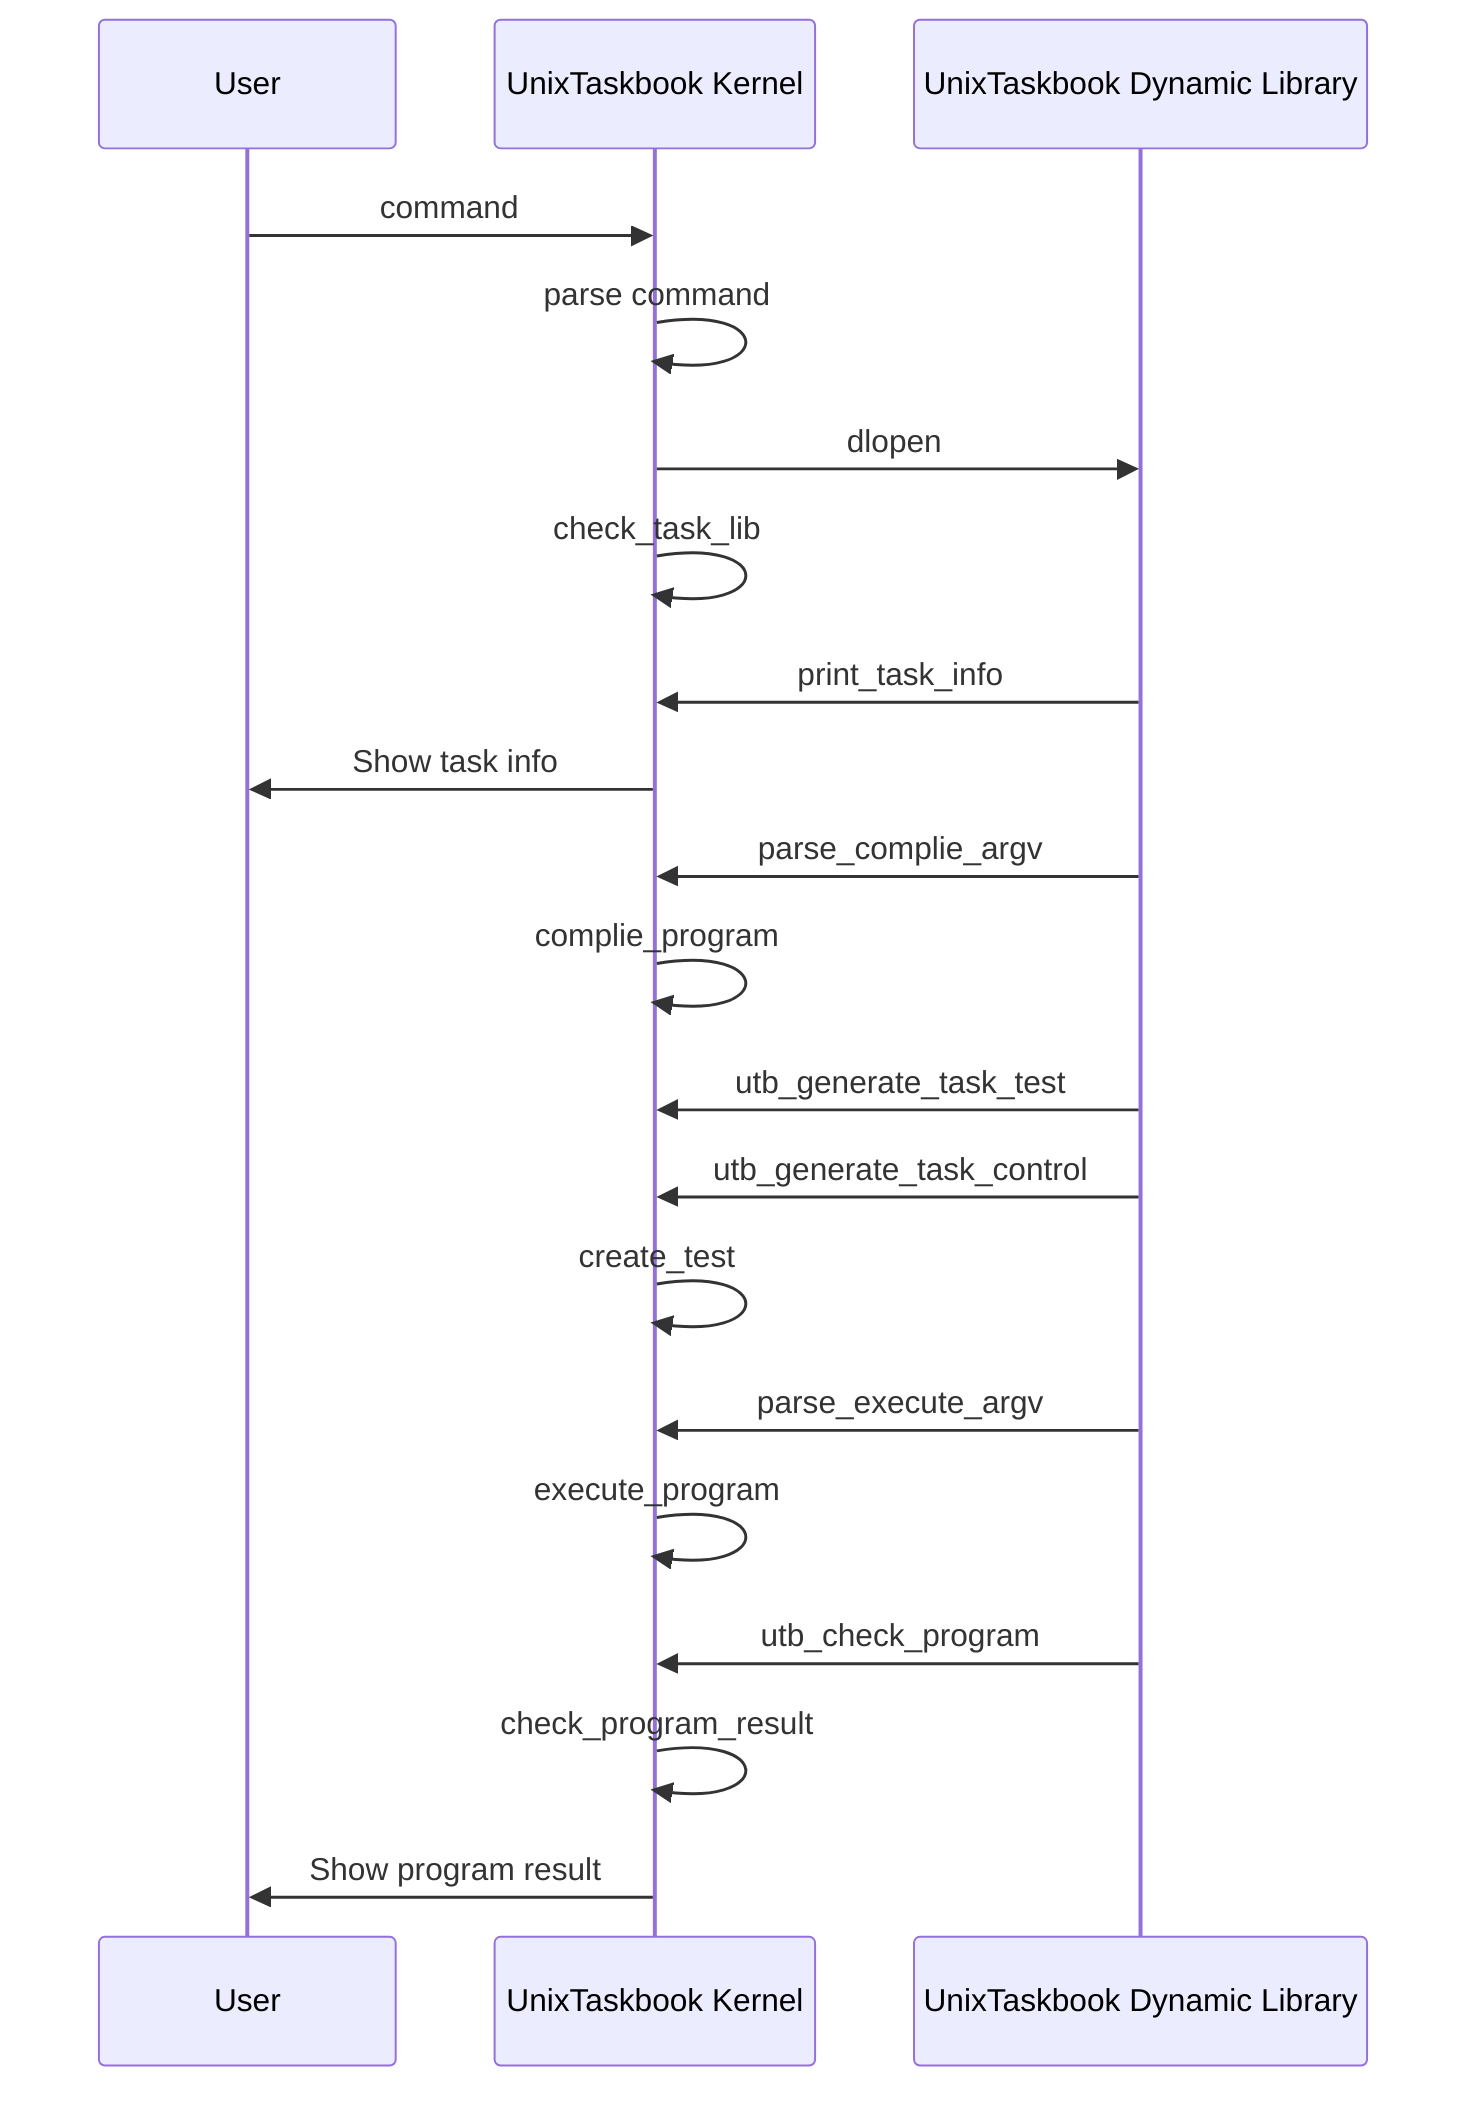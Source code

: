 sequenceDiagram
User->>UnixTaskbook Kernel: command
UnixTaskbook Kernel->>UnixTaskbook Kernel: parse command
UnixTaskbook Kernel->>UnixTaskbook Dynamic Library: dlopen
UnixTaskbook Kernel->>UnixTaskbook Kernel: check_task_lib
UnixTaskbook Dynamic Library->>UnixTaskbook Kernel: print_task_info
UnixTaskbook Kernel ->> User: Show task info
UnixTaskbook Dynamic Library->>UnixTaskbook Kernel: parse_complie_argv
UnixTaskbook Kernel->>UnixTaskbook Kernel: complie_program
UnixTaskbook Dynamic Library->>UnixTaskbook Kernel: utb_generate_task_test
UnixTaskbook Dynamic Library->>UnixTaskbook Kernel: utb_generate_task_control
UnixTaskbook Kernel->>UnixTaskbook Kernel: create_test
UnixTaskbook Dynamic Library->>UnixTaskbook Kernel: parse_execute_argv
UnixTaskbook Kernel->>UnixTaskbook Kernel: execute_program
UnixTaskbook Dynamic Library->>UnixTaskbook Kernel: utb_check_program
UnixTaskbook Kernel->>UnixTaskbook Kernel: check_program_result
UnixTaskbook Kernel->>User: Show program result